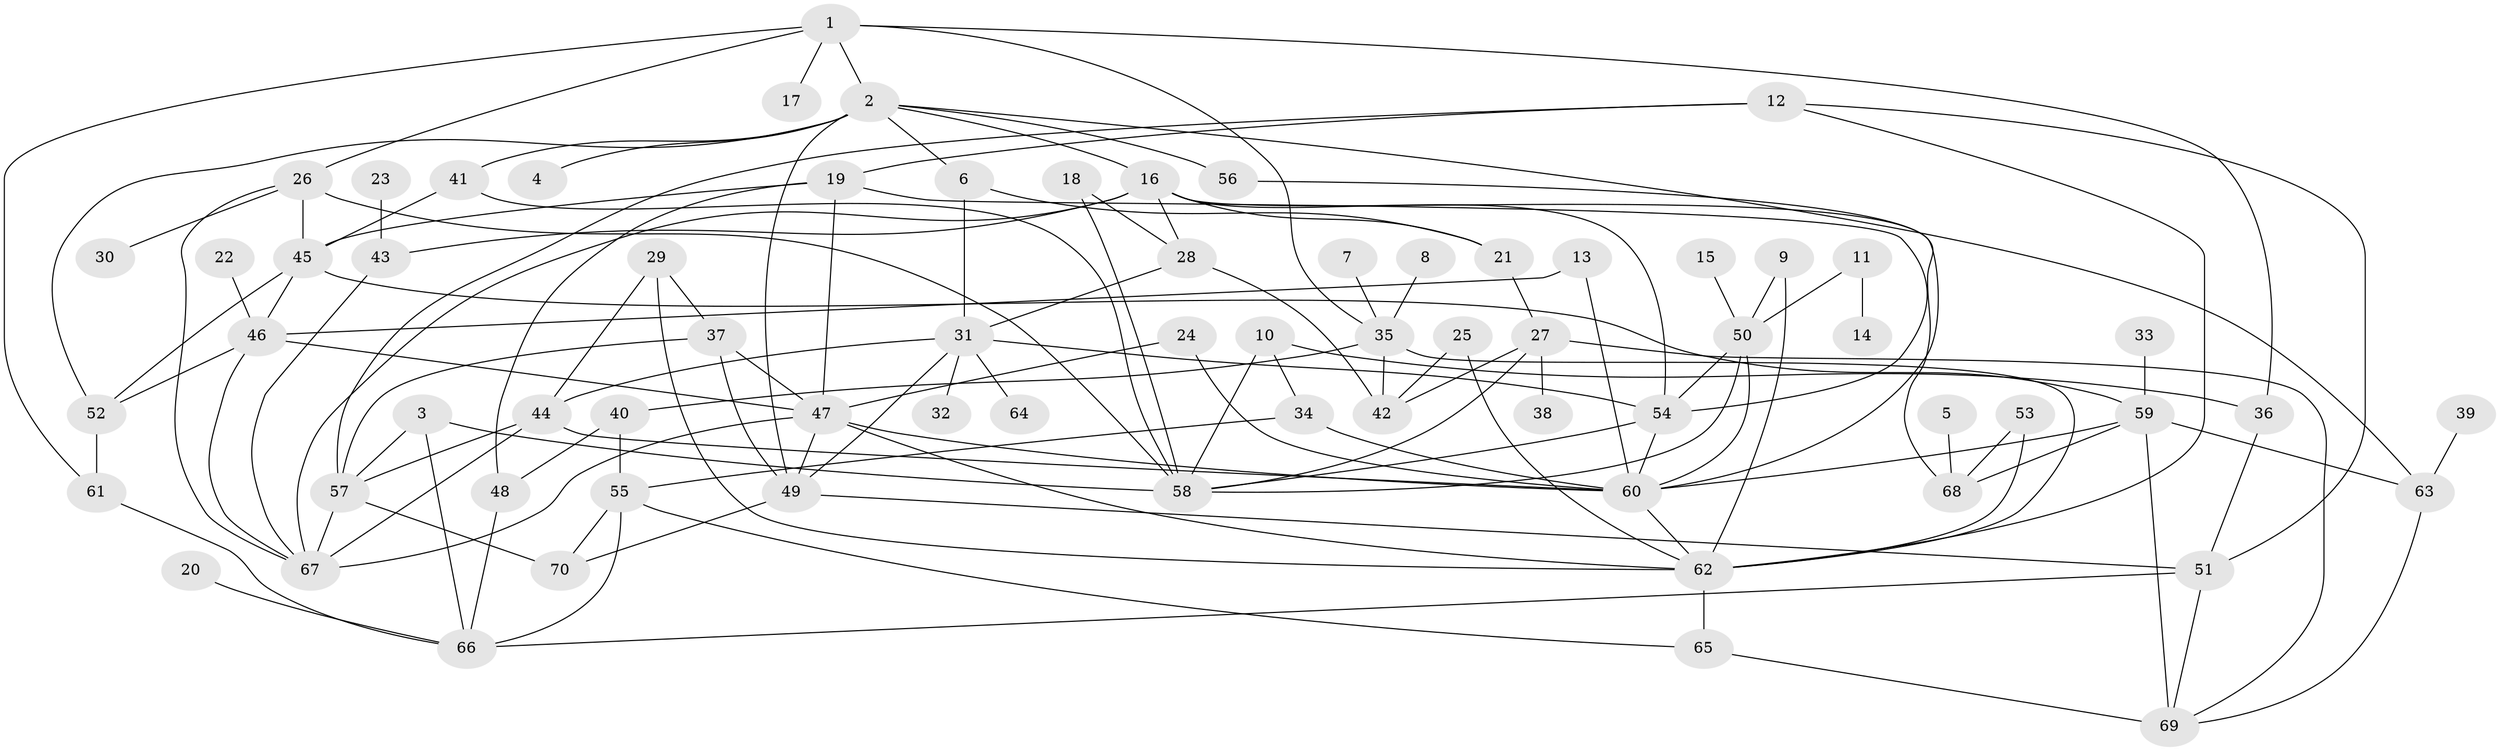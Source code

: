 // original degree distribution, {4: 0.11510791366906475, 6: 0.050359712230215826, 8: 0.014388489208633094, 5: 0.08633093525179857, 3: 0.2949640287769784, 1: 0.18705035971223022, 2: 0.2446043165467626, 7: 0.007194244604316547}
// Generated by graph-tools (version 1.1) at 2025/49/03/09/25 03:49:20]
// undirected, 70 vertices, 131 edges
graph export_dot {
graph [start="1"]
  node [color=gray90,style=filled];
  1;
  2;
  3;
  4;
  5;
  6;
  7;
  8;
  9;
  10;
  11;
  12;
  13;
  14;
  15;
  16;
  17;
  18;
  19;
  20;
  21;
  22;
  23;
  24;
  25;
  26;
  27;
  28;
  29;
  30;
  31;
  32;
  33;
  34;
  35;
  36;
  37;
  38;
  39;
  40;
  41;
  42;
  43;
  44;
  45;
  46;
  47;
  48;
  49;
  50;
  51;
  52;
  53;
  54;
  55;
  56;
  57;
  58;
  59;
  60;
  61;
  62;
  63;
  64;
  65;
  66;
  67;
  68;
  69;
  70;
  1 -- 2 [weight=1.0];
  1 -- 17 [weight=1.0];
  1 -- 26 [weight=1.0];
  1 -- 35 [weight=1.0];
  1 -- 36 [weight=1.0];
  1 -- 61 [weight=1.0];
  2 -- 4 [weight=1.0];
  2 -- 6 [weight=1.0];
  2 -- 16 [weight=1.0];
  2 -- 41 [weight=1.0];
  2 -- 49 [weight=1.0];
  2 -- 52 [weight=1.0];
  2 -- 56 [weight=1.0];
  2 -- 63 [weight=1.0];
  3 -- 57 [weight=1.0];
  3 -- 58 [weight=1.0];
  3 -- 66 [weight=1.0];
  5 -- 68 [weight=1.0];
  6 -- 21 [weight=1.0];
  6 -- 31 [weight=1.0];
  7 -- 35 [weight=1.0];
  8 -- 35 [weight=1.0];
  9 -- 50 [weight=1.0];
  9 -- 62 [weight=1.0];
  10 -- 34 [weight=1.0];
  10 -- 36 [weight=1.0];
  10 -- 58 [weight=1.0];
  11 -- 14 [weight=1.0];
  11 -- 50 [weight=1.0];
  12 -- 19 [weight=1.0];
  12 -- 51 [weight=1.0];
  12 -- 57 [weight=1.0];
  12 -- 62 [weight=1.0];
  13 -- 46 [weight=1.0];
  13 -- 60 [weight=1.0];
  15 -- 50 [weight=1.0];
  16 -- 21 [weight=1.0];
  16 -- 28 [weight=1.0];
  16 -- 43 [weight=1.0];
  16 -- 54 [weight=1.0];
  16 -- 67 [weight=1.0];
  16 -- 68 [weight=1.0];
  18 -- 28 [weight=1.0];
  18 -- 58 [weight=1.0];
  19 -- 45 [weight=1.0];
  19 -- 47 [weight=1.0];
  19 -- 48 [weight=1.0];
  19 -- 54 [weight=1.0];
  20 -- 66 [weight=1.0];
  21 -- 27 [weight=1.0];
  22 -- 46 [weight=1.0];
  23 -- 43 [weight=1.0];
  24 -- 47 [weight=1.0];
  24 -- 60 [weight=1.0];
  25 -- 42 [weight=1.0];
  25 -- 62 [weight=1.0];
  26 -- 30 [weight=1.0];
  26 -- 45 [weight=1.0];
  26 -- 58 [weight=1.0];
  26 -- 67 [weight=1.0];
  27 -- 38 [weight=1.0];
  27 -- 42 [weight=1.0];
  27 -- 58 [weight=1.0];
  27 -- 69 [weight=1.0];
  28 -- 31 [weight=1.0];
  28 -- 42 [weight=1.0];
  29 -- 37 [weight=1.0];
  29 -- 44 [weight=1.0];
  29 -- 62 [weight=1.0];
  31 -- 32 [weight=1.0];
  31 -- 44 [weight=1.0];
  31 -- 49 [weight=1.0];
  31 -- 54 [weight=1.0];
  31 -- 64 [weight=1.0];
  33 -- 59 [weight=1.0];
  34 -- 55 [weight=1.0];
  34 -- 60 [weight=1.0];
  35 -- 40 [weight=1.0];
  35 -- 42 [weight=1.0];
  35 -- 62 [weight=1.0];
  36 -- 51 [weight=1.0];
  37 -- 47 [weight=1.0];
  37 -- 49 [weight=1.0];
  37 -- 57 [weight=1.0];
  39 -- 63 [weight=1.0];
  40 -- 48 [weight=1.0];
  40 -- 55 [weight=1.0];
  41 -- 45 [weight=1.0];
  41 -- 58 [weight=1.0];
  43 -- 67 [weight=1.0];
  44 -- 57 [weight=1.0];
  44 -- 60 [weight=1.0];
  44 -- 67 [weight=1.0];
  45 -- 46 [weight=1.0];
  45 -- 52 [weight=1.0];
  45 -- 59 [weight=1.0];
  46 -- 47 [weight=1.0];
  46 -- 52 [weight=1.0];
  46 -- 67 [weight=1.0];
  47 -- 49 [weight=1.0];
  47 -- 60 [weight=1.0];
  47 -- 62 [weight=1.0];
  47 -- 67 [weight=1.0];
  48 -- 66 [weight=1.0];
  49 -- 51 [weight=1.0];
  49 -- 70 [weight=1.0];
  50 -- 54 [weight=2.0];
  50 -- 58 [weight=1.0];
  50 -- 60 [weight=1.0];
  51 -- 66 [weight=1.0];
  51 -- 69 [weight=1.0];
  52 -- 61 [weight=1.0];
  53 -- 62 [weight=1.0];
  53 -- 68 [weight=1.0];
  54 -- 58 [weight=1.0];
  54 -- 60 [weight=1.0];
  55 -- 65 [weight=1.0];
  55 -- 66 [weight=1.0];
  55 -- 70 [weight=1.0];
  56 -- 60 [weight=1.0];
  57 -- 67 [weight=1.0];
  57 -- 70 [weight=1.0];
  59 -- 60 [weight=1.0];
  59 -- 63 [weight=1.0];
  59 -- 68 [weight=1.0];
  59 -- 69 [weight=2.0];
  60 -- 62 [weight=1.0];
  61 -- 66 [weight=1.0];
  62 -- 65 [weight=1.0];
  63 -- 69 [weight=1.0];
  65 -- 69 [weight=1.0];
}
